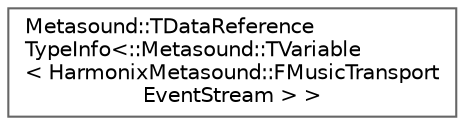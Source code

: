 digraph "Graphical Class Hierarchy"
{
 // INTERACTIVE_SVG=YES
 // LATEX_PDF_SIZE
  bgcolor="transparent";
  edge [fontname=Helvetica,fontsize=10,labelfontname=Helvetica,labelfontsize=10];
  node [fontname=Helvetica,fontsize=10,shape=box,height=0.2,width=0.4];
  rankdir="LR";
  Node0 [id="Node000000",label="Metasound::TDataReference\lTypeInfo\<::Metasound::TVariable\l\< HarmonixMetasound::FMusicTransport\lEventStream \> \>",height=0.2,width=0.4,color="grey40", fillcolor="white", style="filled",URL="$da/d3f/struct_1_1Metasound_1_1TDataReferenceTypeInfo_3_1_1Metasound_1_1TVariable_3_01HarmonixMetasound_92f0a8ba13dcf08a10d0107351a951bf.html",tooltip=" "];
}
